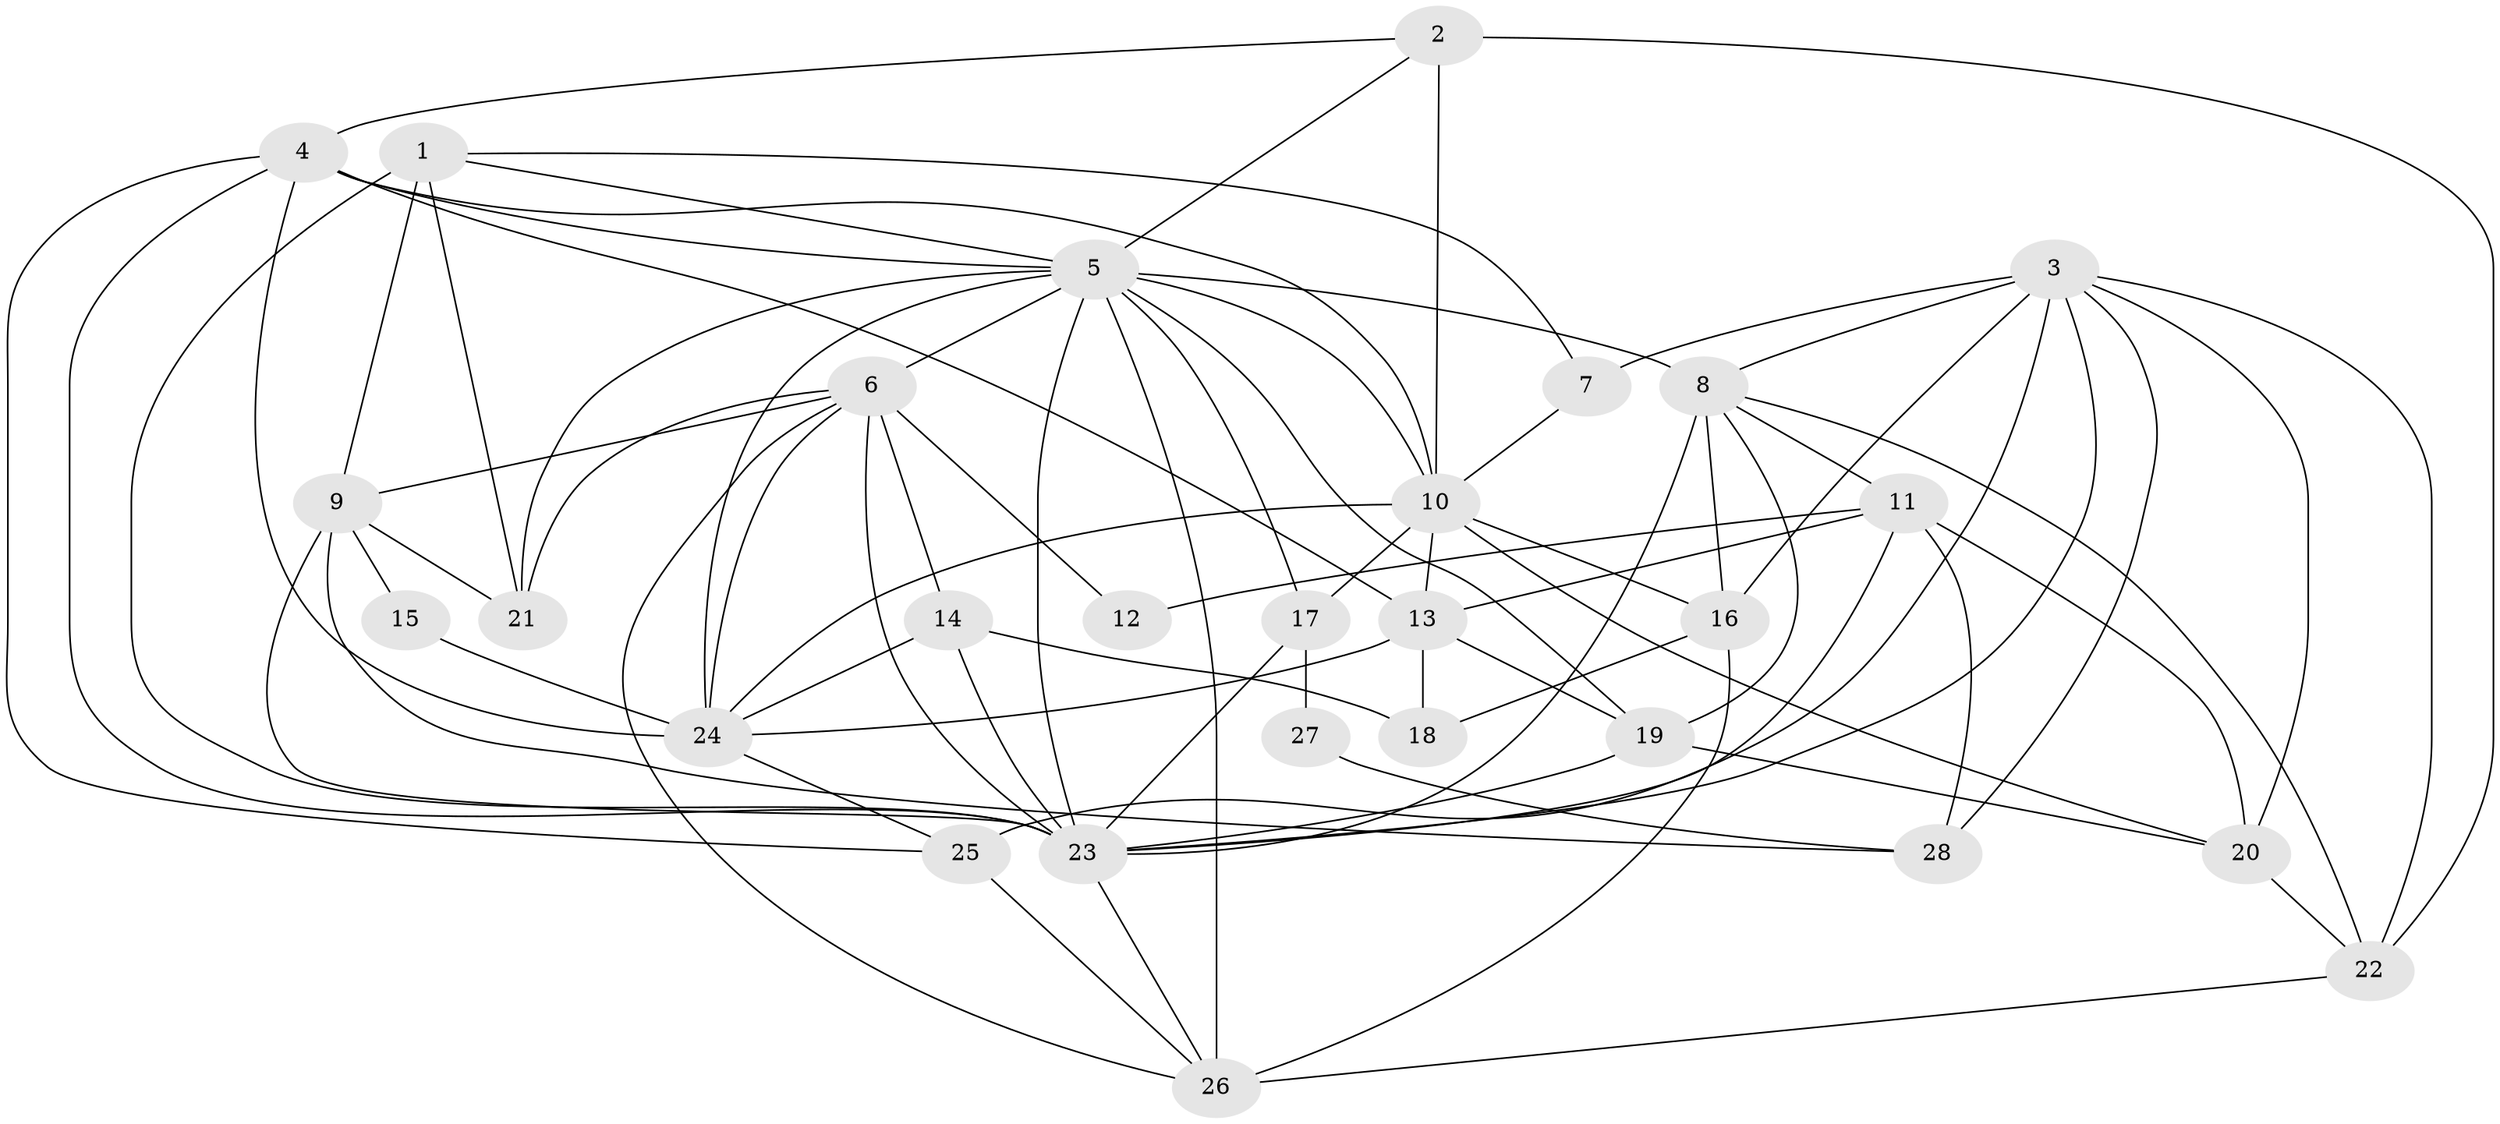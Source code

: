 // original degree distribution, {6: 0.11764705882352941, 2: 0.11764705882352941, 5: 0.1323529411764706, 3: 0.23529411764705882, 4: 0.36764705882352944, 7: 0.014705882352941176, 8: 0.014705882352941176}
// Generated by graph-tools (version 1.1) at 2025/51/03/04/25 22:51:05]
// undirected, 28 vertices, 78 edges
graph export_dot {
  node [color=gray90,style=filled];
  1;
  2;
  3;
  4;
  5;
  6;
  7;
  8;
  9;
  10;
  11;
  12;
  13;
  14;
  15;
  16;
  17;
  18;
  19;
  20;
  21;
  22;
  23;
  24;
  25;
  26;
  27;
  28;
  1 -- 5 [weight=1.0];
  1 -- 7 [weight=1.0];
  1 -- 9 [weight=2.0];
  1 -- 21 [weight=1.0];
  1 -- 23 [weight=1.0];
  2 -- 4 [weight=1.0];
  2 -- 5 [weight=1.0];
  2 -- 10 [weight=1.0];
  2 -- 22 [weight=1.0];
  3 -- 7 [weight=2.0];
  3 -- 8 [weight=1.0];
  3 -- 16 [weight=1.0];
  3 -- 20 [weight=1.0];
  3 -- 22 [weight=1.0];
  3 -- 23 [weight=1.0];
  3 -- 25 [weight=2.0];
  3 -- 28 [weight=1.0];
  4 -- 5 [weight=1.0];
  4 -- 10 [weight=1.0];
  4 -- 13 [weight=1.0];
  4 -- 23 [weight=1.0];
  4 -- 24 [weight=1.0];
  4 -- 25 [weight=1.0];
  5 -- 6 [weight=3.0];
  5 -- 8 [weight=1.0];
  5 -- 10 [weight=2.0];
  5 -- 17 [weight=1.0];
  5 -- 19 [weight=1.0];
  5 -- 21 [weight=1.0];
  5 -- 23 [weight=1.0];
  5 -- 24 [weight=1.0];
  5 -- 26 [weight=2.0];
  6 -- 9 [weight=1.0];
  6 -- 12 [weight=3.0];
  6 -- 14 [weight=1.0];
  6 -- 21 [weight=1.0];
  6 -- 23 [weight=3.0];
  6 -- 24 [weight=1.0];
  6 -- 26 [weight=1.0];
  7 -- 10 [weight=1.0];
  8 -- 11 [weight=1.0];
  8 -- 16 [weight=2.0];
  8 -- 19 [weight=1.0];
  8 -- 22 [weight=1.0];
  8 -- 23 [weight=1.0];
  9 -- 15 [weight=1.0];
  9 -- 21 [weight=1.0];
  9 -- 23 [weight=1.0];
  9 -- 28 [weight=1.0];
  10 -- 13 [weight=1.0];
  10 -- 16 [weight=1.0];
  10 -- 17 [weight=1.0];
  10 -- 20 [weight=1.0];
  10 -- 24 [weight=1.0];
  11 -- 12 [weight=1.0];
  11 -- 13 [weight=1.0];
  11 -- 20 [weight=1.0];
  11 -- 23 [weight=2.0];
  11 -- 28 [weight=1.0];
  13 -- 18 [weight=1.0];
  13 -- 19 [weight=1.0];
  13 -- 24 [weight=1.0];
  14 -- 18 [weight=1.0];
  14 -- 23 [weight=1.0];
  14 -- 24 [weight=1.0];
  15 -- 24 [weight=1.0];
  16 -- 18 [weight=1.0];
  16 -- 26 [weight=1.0];
  17 -- 23 [weight=1.0];
  17 -- 27 [weight=1.0];
  19 -- 20 [weight=1.0];
  19 -- 23 [weight=1.0];
  20 -- 22 [weight=1.0];
  22 -- 26 [weight=1.0];
  23 -- 26 [weight=1.0];
  24 -- 25 [weight=1.0];
  25 -- 26 [weight=1.0];
  27 -- 28 [weight=1.0];
}
